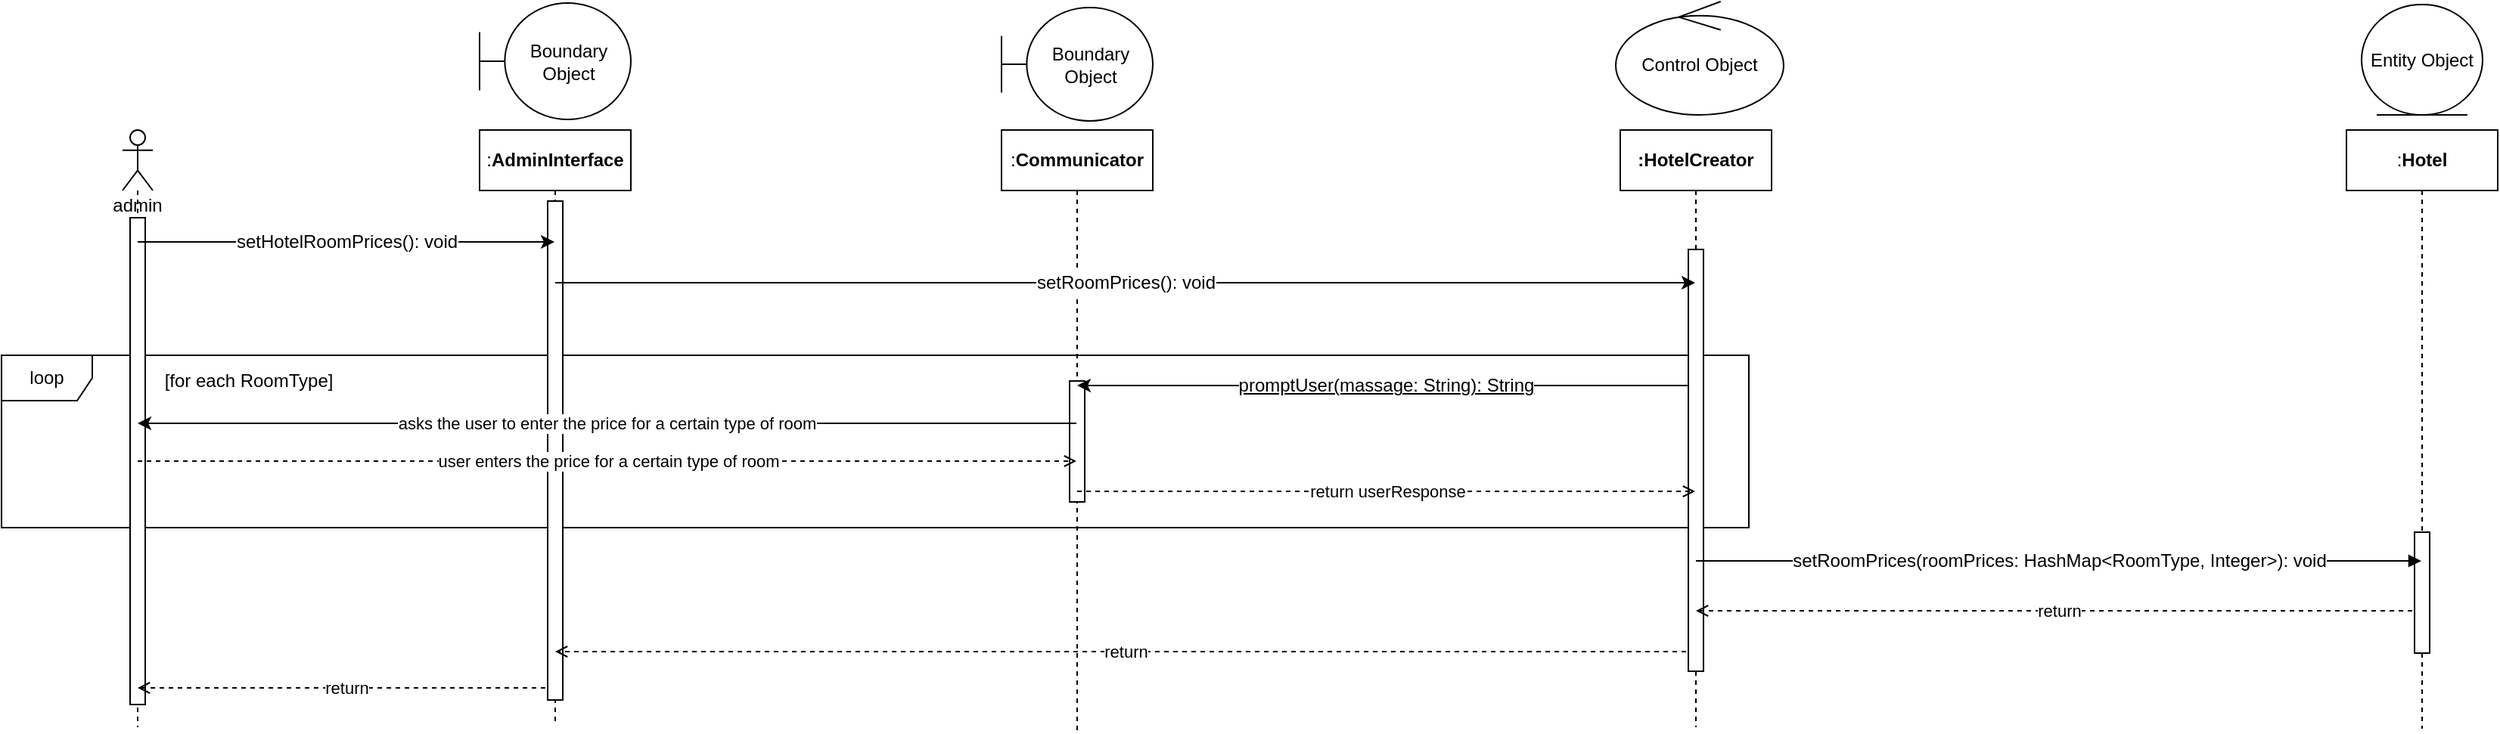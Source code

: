 <mxfile version="20.2.3" type="device"><diagram id="O_3OgoE47-_8xyuHX4Wk" name="Page-1"><mxGraphModel dx="868" dy="553" grid="0" gridSize="10" guides="1" tooltips="1" connect="1" arrows="1" fold="1" page="0" pageScale="1" pageWidth="827" pageHeight="1169" math="0" shadow="0"><root><mxCell id="0"/><mxCell id="1" parent="0"/><mxCell id="ZABNNRsN_uwUhXJYZ4Iu-1" value=":&lt;span style=&quot;font-weight: 700;&quot;&gt;Communicator&lt;/span&gt;" style="shape=umlLifeline;perimeter=lifelinePerimeter;whiteSpace=wrap;html=1;container=1;collapsible=0;recursiveResize=0;outlineConnect=0;" parent="1" vertex="1"><mxGeometry x="1044" y="233" width="100" height="398" as="geometry"/></mxCell><mxCell id="ZABNNRsN_uwUhXJYZ4Iu-2" value="" style="group" parent="1" vertex="1" connectable="0"><mxGeometry x="383" y="382" width="1155" height="114" as="geometry"/></mxCell><mxCell id="ZABNNRsN_uwUhXJYZ4Iu-3" value="loop" style="shape=umlFrame;whiteSpace=wrap;html=1;" parent="ZABNNRsN_uwUhXJYZ4Iu-2" vertex="1"><mxGeometry width="1155" height="114" as="geometry"/></mxCell><mxCell id="ZABNNRsN_uwUhXJYZ4Iu-4" value="[for each RoomType]" style="text;html=1;align=center;verticalAlign=middle;resizable=0;points=[];autosize=1;strokeColor=none;fillColor=none;" parent="ZABNNRsN_uwUhXJYZ4Iu-2" vertex="1"><mxGeometry x="98.865" y="3.99" width="129" height="26" as="geometry"/></mxCell><mxCell id="ZABNNRsN_uwUhXJYZ4Iu-5" value="" style="html=1;points=[];perimeter=orthogonalPerimeter;" parent="ZABNNRsN_uwUhXJYZ4Iu-2" vertex="1"><mxGeometry x="706" y="17" width="10" height="80" as="geometry"/></mxCell><mxCell id="ZABNNRsN_uwUhXJYZ4Iu-6" value="admin" style="shape=umlLifeline;participant=umlActor;perimeter=lifelinePerimeter;whiteSpace=wrap;html=1;container=1;collapsible=0;recursiveResize=0;verticalAlign=top;spacingTop=36;outlineConnect=0;" parent="1" vertex="1"><mxGeometry x="463" y="233" width="20" height="395" as="geometry"/></mxCell><mxCell id="ZABNNRsN_uwUhXJYZ4Iu-7" value="" style="html=1;points=[];perimeter=orthogonalPerimeter;" parent="ZABNNRsN_uwUhXJYZ4Iu-6" vertex="1"><mxGeometry x="5" y="58" width="10" height="322" as="geometry"/></mxCell><mxCell id="ZABNNRsN_uwUhXJYZ4Iu-8" value="return" style="edgeStyle=none;rounded=0;orthogonalLoop=1;jettySize=auto;html=1;dashed=1;endArrow=open;endFill=0;" parent="1" source="ZABNNRsN_uwUhXJYZ4Iu-9" target="ZABNNRsN_uwUhXJYZ4Iu-6" edge="1"><mxGeometry relative="1" as="geometry"><Array as="points"><mxPoint x="634" y="602"/></Array></mxGeometry></mxCell><mxCell id="ZABNNRsN_uwUhXJYZ4Iu-9" value=":&lt;span style=&quot;font-weight: 700;&quot;&gt;AdminInterface&lt;/span&gt;" style="shape=umlLifeline;perimeter=lifelinePerimeter;whiteSpace=wrap;html=1;container=1;collapsible=0;recursiveResize=0;outlineConnect=0;" parent="1" vertex="1"><mxGeometry x="699" y="233" width="100" height="393" as="geometry"/></mxCell><mxCell id="ZABNNRsN_uwUhXJYZ4Iu-10" value="" style="html=1;points=[];perimeter=orthogonalPerimeter;" parent="ZABNNRsN_uwUhXJYZ4Iu-9" vertex="1"><mxGeometry x="45" y="47" width="10" height="330" as="geometry"/></mxCell><mxCell id="ZABNNRsN_uwUhXJYZ4Iu-11" value="asks the user to enter the price for a certain type of room" style="edgeStyle=none;rounded=0;orthogonalLoop=1;jettySize=auto;html=1;" parent="1" source="ZABNNRsN_uwUhXJYZ4Iu-1" target="ZABNNRsN_uwUhXJYZ4Iu-6" edge="1"><mxGeometry relative="1" as="geometry"><Array as="points"><mxPoint x="800" y="427"/></Array></mxGeometry></mxCell><mxCell id="ZABNNRsN_uwUhXJYZ4Iu-12" value="&lt;span style=&quot;font-size: 12px; text-align: left; text-decoration-line: underline;&quot;&gt;promptUser(massage:&amp;nbsp;String):&amp;nbsp;String&lt;/span&gt;" style="edgeStyle=none;rounded=0;orthogonalLoop=1;jettySize=auto;html=1;" parent="1" source="ZABNNRsN_uwUhXJYZ4Iu-14" target="ZABNNRsN_uwUhXJYZ4Iu-1" edge="1"><mxGeometry relative="1" as="geometry"><Array as="points"><mxPoint x="1277" y="402"/></Array></mxGeometry></mxCell><mxCell id="ZABNNRsN_uwUhXJYZ4Iu-13" value="return" style="edgeStyle=none;rounded=0;orthogonalLoop=1;jettySize=auto;html=1;dashed=1;endArrow=open;endFill=0;" parent="1" source="ZABNNRsN_uwUhXJYZ4Iu-14" target="ZABNNRsN_uwUhXJYZ4Iu-9" edge="1"><mxGeometry relative="1" as="geometry"><Array as="points"><mxPoint x="1122" y="578"/></Array></mxGeometry></mxCell><mxCell id="ZABNNRsN_uwUhXJYZ4Iu-14" value="&lt;span style=&quot;font-weight: 700;&quot;&gt;:HotelCreator&lt;/span&gt;" style="shape=umlLifeline;perimeter=lifelinePerimeter;whiteSpace=wrap;html=1;container=1;collapsible=0;recursiveResize=0;outlineConnect=0;" parent="1" vertex="1"><mxGeometry x="1453" y="233" width="100" height="395" as="geometry"/></mxCell><mxCell id="ZABNNRsN_uwUhXJYZ4Iu-15" value="" style="html=1;points=[];perimeter=orthogonalPerimeter;" parent="ZABNNRsN_uwUhXJYZ4Iu-14" vertex="1"><mxGeometry x="45" y="79" width="10" height="279" as="geometry"/></mxCell><mxCell id="ZABNNRsN_uwUhXJYZ4Iu-16" value="return" style="edgeStyle=none;rounded=0;orthogonalLoop=1;jettySize=auto;html=1;endArrow=open;endFill=0;dashed=1;" parent="1" source="ZABNNRsN_uwUhXJYZ4Iu-17" target="ZABNNRsN_uwUhXJYZ4Iu-14" edge="1"><mxGeometry relative="1" as="geometry"><Array as="points"><mxPoint x="1724" y="551"/></Array></mxGeometry></mxCell><mxCell id="ZABNNRsN_uwUhXJYZ4Iu-17" value=":&lt;span style=&quot;font-weight: 700;&quot;&gt;Hotel&lt;/span&gt;" style="shape=umlLifeline;perimeter=lifelinePerimeter;whiteSpace=wrap;html=1;container=1;collapsible=0;recursiveResize=0;outlineConnect=0;" parent="1" vertex="1"><mxGeometry x="1933" y="233" width="100" height="396" as="geometry"/></mxCell><mxCell id="ZABNNRsN_uwUhXJYZ4Iu-18" value="" style="html=1;points=[];perimeter=orthogonalPerimeter;" parent="ZABNNRsN_uwUhXJYZ4Iu-17" vertex="1"><mxGeometry x="45" y="266" width="10" height="80" as="geometry"/></mxCell><mxCell id="ZABNNRsN_uwUhXJYZ4Iu-19" value="&lt;span style=&quot;font-size: 12px; text-align: left;&quot;&gt;setHotelRoomPrices():&amp;nbsp;void&lt;/span&gt;" style="rounded=0;orthogonalLoop=1;jettySize=auto;html=1;" parent="1" source="ZABNNRsN_uwUhXJYZ4Iu-6" target="ZABNNRsN_uwUhXJYZ4Iu-9" edge="1"><mxGeometry relative="1" as="geometry"><mxPoint x="626" y="711" as="targetPoint"/><Array as="points"><mxPoint x="625" y="307"/></Array></mxGeometry></mxCell><mxCell id="ZABNNRsN_uwUhXJYZ4Iu-20" value="&lt;span style=&quot;font-size: 12px; text-align: left;&quot;&gt;setRoomPrices():&amp;nbsp;void&lt;/span&gt;" style="edgeStyle=none;rounded=0;orthogonalLoop=1;jettySize=auto;html=1;" parent="1" source="ZABNNRsN_uwUhXJYZ4Iu-9" target="ZABNNRsN_uwUhXJYZ4Iu-14" edge="1"><mxGeometry relative="1" as="geometry"><Array as="points"><mxPoint x="1102" y="334"/></Array></mxGeometry></mxCell><mxCell id="ZABNNRsN_uwUhXJYZ4Iu-21" value="return userResponse" style="edgeStyle=none;rounded=0;orthogonalLoop=1;jettySize=auto;html=1;dashed=1;endArrow=open;endFill=0;" parent="1" source="ZABNNRsN_uwUhXJYZ4Iu-1" target="ZABNNRsN_uwUhXJYZ4Iu-14" edge="1"><mxGeometry relative="1" as="geometry"><Array as="points"><mxPoint x="1290" y="472"/></Array></mxGeometry></mxCell><mxCell id="ZABNNRsN_uwUhXJYZ4Iu-22" value="&lt;span style=&quot;font-size: 12px; text-align: left;&quot;&gt;setRoomPrices(roomPrices:&amp;nbsp;HashMap&amp;lt;RoomType, Integer&amp;gt;):&amp;nbsp;void&lt;/span&gt;" style="edgeStyle=none;rounded=0;orthogonalLoop=1;jettySize=auto;html=1;endArrow=block;endFill=1;" parent="1" source="ZABNNRsN_uwUhXJYZ4Iu-14" target="ZABNNRsN_uwUhXJYZ4Iu-17" edge="1"><mxGeometry relative="1" as="geometry"><Array as="points"><mxPoint x="1686" y="518"/></Array></mxGeometry></mxCell><mxCell id="ZABNNRsN_uwUhXJYZ4Iu-23" value="user enters&amp;nbsp;the price for a certain type of room" style="edgeStyle=none;rounded=0;orthogonalLoop=1;jettySize=auto;html=1;dashed=1;endArrow=open;endFill=0;" parent="1" source="ZABNNRsN_uwUhXJYZ4Iu-6" target="ZABNNRsN_uwUhXJYZ4Iu-1" edge="1"><mxGeometry relative="1" as="geometry"><Array as="points"><mxPoint x="769" y="452"/></Array></mxGeometry></mxCell><mxCell id="giArpHRaYNy4qX9Dlf8p-1" value="Boundary Object" style="shape=umlBoundary;whiteSpace=wrap;html=1;" parent="1" vertex="1"><mxGeometry x="699" y="149" width="100" height="77" as="geometry"/></mxCell><mxCell id="giArpHRaYNy4qX9Dlf8p-2" value="Boundary Object" style="shape=umlBoundary;whiteSpace=wrap;html=1;" parent="1" vertex="1"><mxGeometry x="1044" y="152" width="100" height="75" as="geometry"/></mxCell><mxCell id="giArpHRaYNy4qX9Dlf8p-3" value="Control Object" style="ellipse;shape=umlControl;whiteSpace=wrap;html=1;" parent="1" vertex="1"><mxGeometry x="1450" y="148" width="111" height="75" as="geometry"/></mxCell><mxCell id="giArpHRaYNy4qX9Dlf8p-4" value="Entity Object" style="ellipse;shape=umlEntity;whiteSpace=wrap;html=1;" parent="1" vertex="1"><mxGeometry x="1943" y="150" width="80" height="73" as="geometry"/></mxCell></root></mxGraphModel></diagram></mxfile>